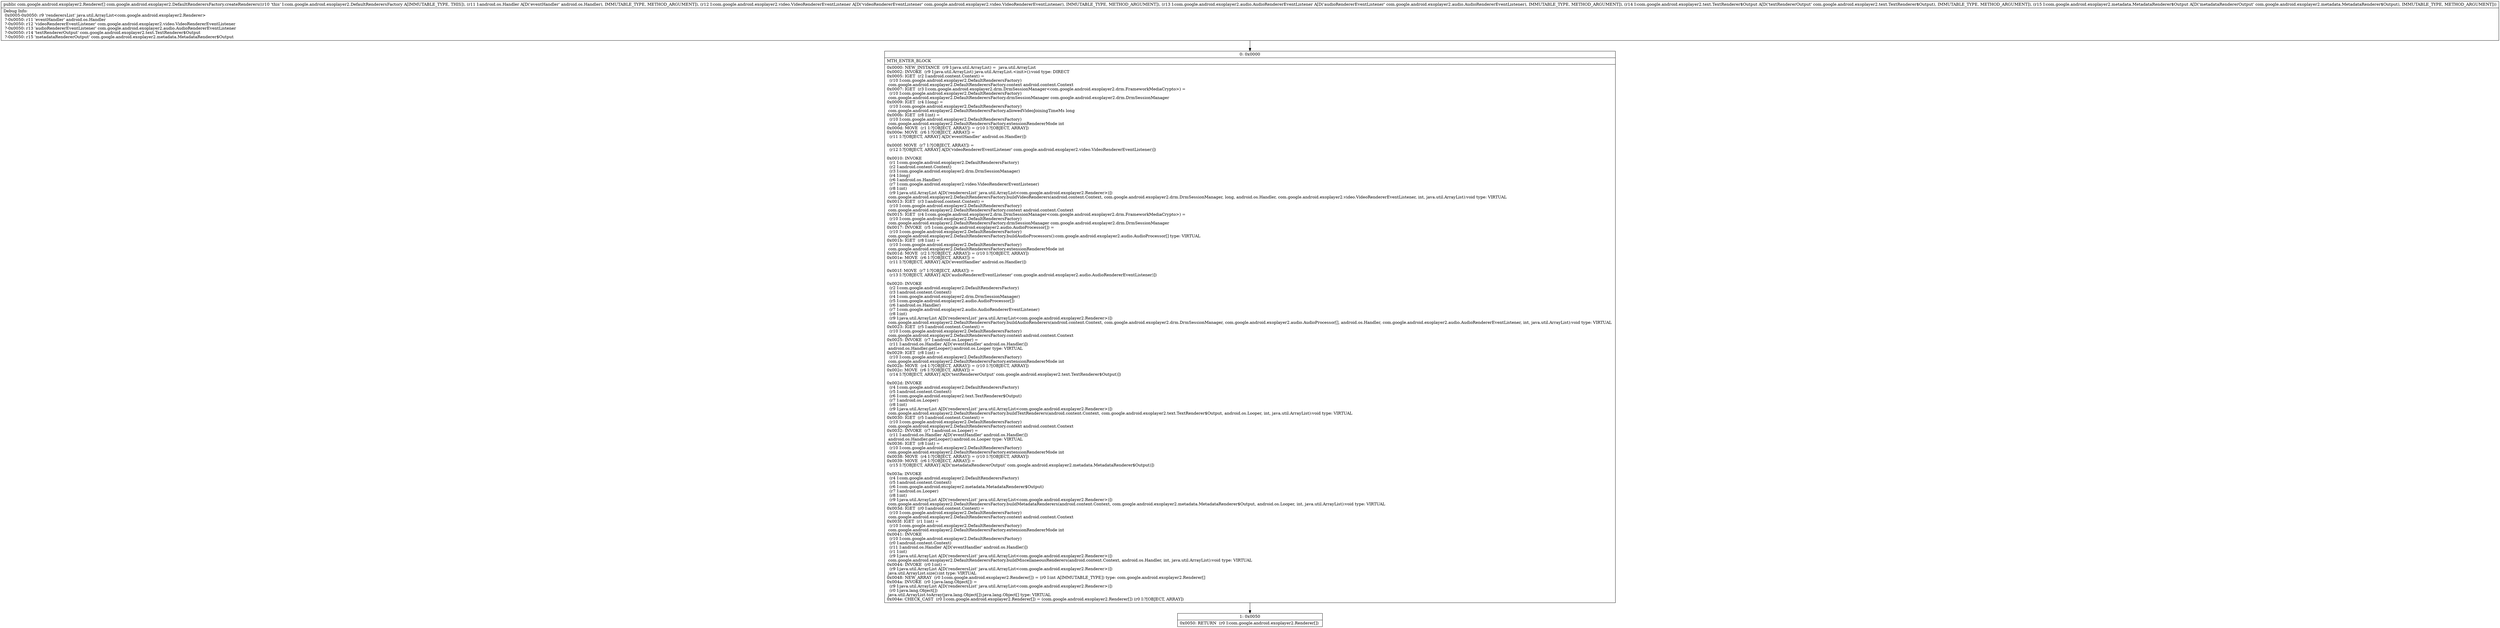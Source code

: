 digraph "CFG forcom.google.android.exoplayer2.DefaultRenderersFactory.createRenderers(Landroid\/os\/Handler;Lcom\/google\/android\/exoplayer2\/video\/VideoRendererEventListener;Lcom\/google\/android\/exoplayer2\/audio\/AudioRendererEventListener;Lcom\/google\/android\/exoplayer2\/text\/TextRenderer$Output;Lcom\/google\/android\/exoplayer2\/metadata\/MetadataRenderer$Output;)[Lcom\/google\/android\/exoplayer2\/Renderer;" {
Node_0 [shape=record,label="{0\:\ 0x0000|MTH_ENTER_BLOCK\l|0x0000: NEW_INSTANCE  (r9 I:java.util.ArrayList) =  java.util.ArrayList \l0x0002: INVOKE  (r9 I:java.util.ArrayList) java.util.ArrayList.\<init\>():void type: DIRECT \l0x0005: IGET  (r2 I:android.content.Context) = \l  (r10 I:com.google.android.exoplayer2.DefaultRenderersFactory)\l com.google.android.exoplayer2.DefaultRenderersFactory.context android.content.Context \l0x0007: IGET  (r3 I:com.google.android.exoplayer2.drm.DrmSessionManager\<com.google.android.exoplayer2.drm.FrameworkMediaCrypto\>) = \l  (r10 I:com.google.android.exoplayer2.DefaultRenderersFactory)\l com.google.android.exoplayer2.DefaultRenderersFactory.drmSessionManager com.google.android.exoplayer2.drm.DrmSessionManager \l0x0009: IGET  (r4 I:long) = \l  (r10 I:com.google.android.exoplayer2.DefaultRenderersFactory)\l com.google.android.exoplayer2.DefaultRenderersFactory.allowedVideoJoiningTimeMs long \l0x000b: IGET  (r8 I:int) = \l  (r10 I:com.google.android.exoplayer2.DefaultRenderersFactory)\l com.google.android.exoplayer2.DefaultRenderersFactory.extensionRendererMode int \l0x000d: MOVE  (r1 I:?[OBJECT, ARRAY]) = (r10 I:?[OBJECT, ARRAY]) \l0x000e: MOVE  (r6 I:?[OBJECT, ARRAY]) = \l  (r11 I:?[OBJECT, ARRAY] A[D('eventHandler' android.os.Handler)])\l \l0x000f: MOVE  (r7 I:?[OBJECT, ARRAY]) = \l  (r12 I:?[OBJECT, ARRAY] A[D('videoRendererEventListener' com.google.android.exoplayer2.video.VideoRendererEventListener)])\l \l0x0010: INVOKE  \l  (r1 I:com.google.android.exoplayer2.DefaultRenderersFactory)\l  (r2 I:android.content.Context)\l  (r3 I:com.google.android.exoplayer2.drm.DrmSessionManager)\l  (r4 I:long)\l  (r6 I:android.os.Handler)\l  (r7 I:com.google.android.exoplayer2.video.VideoRendererEventListener)\l  (r8 I:int)\l  (r9 I:java.util.ArrayList A[D('renderersList' java.util.ArrayList\<com.google.android.exoplayer2.Renderer\>)])\l com.google.android.exoplayer2.DefaultRenderersFactory.buildVideoRenderers(android.content.Context, com.google.android.exoplayer2.drm.DrmSessionManager, long, android.os.Handler, com.google.android.exoplayer2.video.VideoRendererEventListener, int, java.util.ArrayList):void type: VIRTUAL \l0x0013: IGET  (r3 I:android.content.Context) = \l  (r10 I:com.google.android.exoplayer2.DefaultRenderersFactory)\l com.google.android.exoplayer2.DefaultRenderersFactory.context android.content.Context \l0x0015: IGET  (r4 I:com.google.android.exoplayer2.drm.DrmSessionManager\<com.google.android.exoplayer2.drm.FrameworkMediaCrypto\>) = \l  (r10 I:com.google.android.exoplayer2.DefaultRenderersFactory)\l com.google.android.exoplayer2.DefaultRenderersFactory.drmSessionManager com.google.android.exoplayer2.drm.DrmSessionManager \l0x0017: INVOKE  (r5 I:com.google.android.exoplayer2.audio.AudioProcessor[]) = \l  (r10 I:com.google.android.exoplayer2.DefaultRenderersFactory)\l com.google.android.exoplayer2.DefaultRenderersFactory.buildAudioProcessors():com.google.android.exoplayer2.audio.AudioProcessor[] type: VIRTUAL \l0x001b: IGET  (r8 I:int) = \l  (r10 I:com.google.android.exoplayer2.DefaultRenderersFactory)\l com.google.android.exoplayer2.DefaultRenderersFactory.extensionRendererMode int \l0x001d: MOVE  (r2 I:?[OBJECT, ARRAY]) = (r10 I:?[OBJECT, ARRAY]) \l0x001e: MOVE  (r6 I:?[OBJECT, ARRAY]) = \l  (r11 I:?[OBJECT, ARRAY] A[D('eventHandler' android.os.Handler)])\l \l0x001f: MOVE  (r7 I:?[OBJECT, ARRAY]) = \l  (r13 I:?[OBJECT, ARRAY] A[D('audioRendererEventListener' com.google.android.exoplayer2.audio.AudioRendererEventListener)])\l \l0x0020: INVOKE  \l  (r2 I:com.google.android.exoplayer2.DefaultRenderersFactory)\l  (r3 I:android.content.Context)\l  (r4 I:com.google.android.exoplayer2.drm.DrmSessionManager)\l  (r5 I:com.google.android.exoplayer2.audio.AudioProcessor[])\l  (r6 I:android.os.Handler)\l  (r7 I:com.google.android.exoplayer2.audio.AudioRendererEventListener)\l  (r8 I:int)\l  (r9 I:java.util.ArrayList A[D('renderersList' java.util.ArrayList\<com.google.android.exoplayer2.Renderer\>)])\l com.google.android.exoplayer2.DefaultRenderersFactory.buildAudioRenderers(android.content.Context, com.google.android.exoplayer2.drm.DrmSessionManager, com.google.android.exoplayer2.audio.AudioProcessor[], android.os.Handler, com.google.android.exoplayer2.audio.AudioRendererEventListener, int, java.util.ArrayList):void type: VIRTUAL \l0x0023: IGET  (r5 I:android.content.Context) = \l  (r10 I:com.google.android.exoplayer2.DefaultRenderersFactory)\l com.google.android.exoplayer2.DefaultRenderersFactory.context android.content.Context \l0x0025: INVOKE  (r7 I:android.os.Looper) = \l  (r11 I:android.os.Handler A[D('eventHandler' android.os.Handler)])\l android.os.Handler.getLooper():android.os.Looper type: VIRTUAL \l0x0029: IGET  (r8 I:int) = \l  (r10 I:com.google.android.exoplayer2.DefaultRenderersFactory)\l com.google.android.exoplayer2.DefaultRenderersFactory.extensionRendererMode int \l0x002b: MOVE  (r4 I:?[OBJECT, ARRAY]) = (r10 I:?[OBJECT, ARRAY]) \l0x002c: MOVE  (r6 I:?[OBJECT, ARRAY]) = \l  (r14 I:?[OBJECT, ARRAY] A[D('textRendererOutput' com.google.android.exoplayer2.text.TextRenderer$Output)])\l \l0x002d: INVOKE  \l  (r4 I:com.google.android.exoplayer2.DefaultRenderersFactory)\l  (r5 I:android.content.Context)\l  (r6 I:com.google.android.exoplayer2.text.TextRenderer$Output)\l  (r7 I:android.os.Looper)\l  (r8 I:int)\l  (r9 I:java.util.ArrayList A[D('renderersList' java.util.ArrayList\<com.google.android.exoplayer2.Renderer\>)])\l com.google.android.exoplayer2.DefaultRenderersFactory.buildTextRenderers(android.content.Context, com.google.android.exoplayer2.text.TextRenderer$Output, android.os.Looper, int, java.util.ArrayList):void type: VIRTUAL \l0x0030: IGET  (r5 I:android.content.Context) = \l  (r10 I:com.google.android.exoplayer2.DefaultRenderersFactory)\l com.google.android.exoplayer2.DefaultRenderersFactory.context android.content.Context \l0x0032: INVOKE  (r7 I:android.os.Looper) = \l  (r11 I:android.os.Handler A[D('eventHandler' android.os.Handler)])\l android.os.Handler.getLooper():android.os.Looper type: VIRTUAL \l0x0036: IGET  (r8 I:int) = \l  (r10 I:com.google.android.exoplayer2.DefaultRenderersFactory)\l com.google.android.exoplayer2.DefaultRenderersFactory.extensionRendererMode int \l0x0038: MOVE  (r4 I:?[OBJECT, ARRAY]) = (r10 I:?[OBJECT, ARRAY]) \l0x0039: MOVE  (r6 I:?[OBJECT, ARRAY]) = \l  (r15 I:?[OBJECT, ARRAY] A[D('metadataRendererOutput' com.google.android.exoplayer2.metadata.MetadataRenderer$Output)])\l \l0x003a: INVOKE  \l  (r4 I:com.google.android.exoplayer2.DefaultRenderersFactory)\l  (r5 I:android.content.Context)\l  (r6 I:com.google.android.exoplayer2.metadata.MetadataRenderer$Output)\l  (r7 I:android.os.Looper)\l  (r8 I:int)\l  (r9 I:java.util.ArrayList A[D('renderersList' java.util.ArrayList\<com.google.android.exoplayer2.Renderer\>)])\l com.google.android.exoplayer2.DefaultRenderersFactory.buildMetadataRenderers(android.content.Context, com.google.android.exoplayer2.metadata.MetadataRenderer$Output, android.os.Looper, int, java.util.ArrayList):void type: VIRTUAL \l0x003d: IGET  (r0 I:android.content.Context) = \l  (r10 I:com.google.android.exoplayer2.DefaultRenderersFactory)\l com.google.android.exoplayer2.DefaultRenderersFactory.context android.content.Context \l0x003f: IGET  (r1 I:int) = \l  (r10 I:com.google.android.exoplayer2.DefaultRenderersFactory)\l com.google.android.exoplayer2.DefaultRenderersFactory.extensionRendererMode int \l0x0041: INVOKE  \l  (r10 I:com.google.android.exoplayer2.DefaultRenderersFactory)\l  (r0 I:android.content.Context)\l  (r11 I:android.os.Handler A[D('eventHandler' android.os.Handler)])\l  (r1 I:int)\l  (r9 I:java.util.ArrayList A[D('renderersList' java.util.ArrayList\<com.google.android.exoplayer2.Renderer\>)])\l com.google.android.exoplayer2.DefaultRenderersFactory.buildMiscellaneousRenderers(android.content.Context, android.os.Handler, int, java.util.ArrayList):void type: VIRTUAL \l0x0044: INVOKE  (r0 I:int) = \l  (r9 I:java.util.ArrayList A[D('renderersList' java.util.ArrayList\<com.google.android.exoplayer2.Renderer\>)])\l java.util.ArrayList.size():int type: VIRTUAL \l0x0048: NEW_ARRAY  (r0 I:com.google.android.exoplayer2.Renderer[]) = (r0 I:int A[IMMUTABLE_TYPE]) type: com.google.android.exoplayer2.Renderer[] \l0x004a: INVOKE  (r0 I:java.lang.Object[]) = \l  (r9 I:java.util.ArrayList A[D('renderersList' java.util.ArrayList\<com.google.android.exoplayer2.Renderer\>)])\l  (r0 I:java.lang.Object[])\l java.util.ArrayList.toArray(java.lang.Object[]):java.lang.Object[] type: VIRTUAL \l0x004e: CHECK_CAST  (r0 I:com.google.android.exoplayer2.Renderer[]) = (com.google.android.exoplayer2.Renderer[]) (r0 I:?[OBJECT, ARRAY]) \l}"];
Node_1 [shape=record,label="{1\:\ 0x0050|0x0050: RETURN  (r0 I:com.google.android.exoplayer2.Renderer[]) \l}"];
MethodNode[shape=record,label="{public com.google.android.exoplayer2.Renderer[] com.google.android.exoplayer2.DefaultRenderersFactory.createRenderers((r10 'this' I:com.google.android.exoplayer2.DefaultRenderersFactory A[IMMUTABLE_TYPE, THIS]), (r11 I:android.os.Handler A[D('eventHandler' android.os.Handler), IMMUTABLE_TYPE, METHOD_ARGUMENT]), (r12 I:com.google.android.exoplayer2.video.VideoRendererEventListener A[D('videoRendererEventListener' com.google.android.exoplayer2.video.VideoRendererEventListener), IMMUTABLE_TYPE, METHOD_ARGUMENT]), (r13 I:com.google.android.exoplayer2.audio.AudioRendererEventListener A[D('audioRendererEventListener' com.google.android.exoplayer2.audio.AudioRendererEventListener), IMMUTABLE_TYPE, METHOD_ARGUMENT]), (r14 I:com.google.android.exoplayer2.text.TextRenderer$Output A[D('textRendererOutput' com.google.android.exoplayer2.text.TextRenderer$Output), IMMUTABLE_TYPE, METHOD_ARGUMENT]), (r15 I:com.google.android.exoplayer2.metadata.MetadataRenderer$Output A[D('metadataRendererOutput' com.google.android.exoplayer2.metadata.MetadataRenderer$Output), IMMUTABLE_TYPE, METHOD_ARGUMENT]))  | Debug Info:\l  0x0005\-0x0050: r9 'renderersList' java.util.ArrayList\<com.google.android.exoplayer2.Renderer\>\l  ?\-0x0050: r11 'eventHandler' android.os.Handler\l  ?\-0x0050: r12 'videoRendererEventListener' com.google.android.exoplayer2.video.VideoRendererEventListener\l  ?\-0x0050: r13 'audioRendererEventListener' com.google.android.exoplayer2.audio.AudioRendererEventListener\l  ?\-0x0050: r14 'textRendererOutput' com.google.android.exoplayer2.text.TextRenderer$Output\l  ?\-0x0050: r15 'metadataRendererOutput' com.google.android.exoplayer2.metadata.MetadataRenderer$Output\l}"];
MethodNode -> Node_0;
Node_0 -> Node_1;
}


